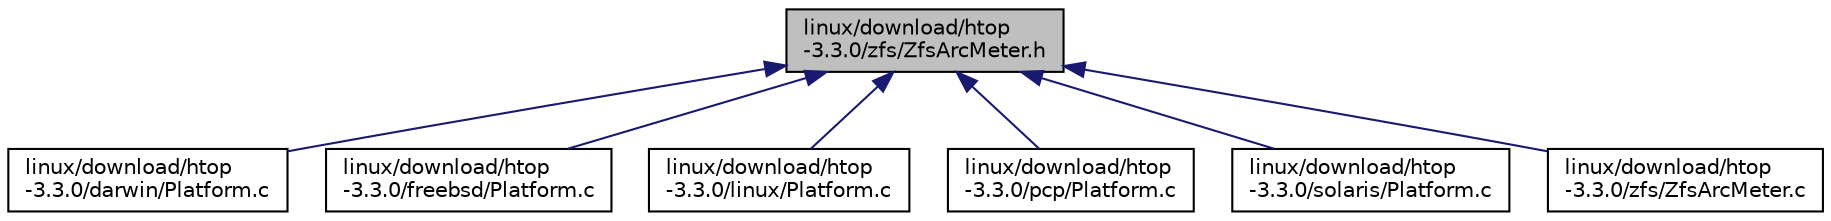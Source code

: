 digraph "linux/download/htop-3.3.0/zfs/ZfsArcMeter.h"
{
  edge [fontname="Helvetica",fontsize="10",labelfontname="Helvetica",labelfontsize="10"];
  node [fontname="Helvetica",fontsize="10",shape=record];
  Node38 [label="linux/download/htop\l-3.3.0/zfs/ZfsArcMeter.h",height=0.2,width=0.4,color="black", fillcolor="grey75", style="filled", fontcolor="black"];
  Node38 -> Node39 [dir="back",color="midnightblue",fontsize="10",style="solid",fontname="Helvetica"];
  Node39 [label="linux/download/htop\l-3.3.0/darwin/Platform.c",height=0.2,width=0.4,color="black", fillcolor="white", style="filled",URL="$darwin_2Platform_8c.html"];
  Node38 -> Node40 [dir="back",color="midnightblue",fontsize="10",style="solid",fontname="Helvetica"];
  Node40 [label="linux/download/htop\l-3.3.0/freebsd/Platform.c",height=0.2,width=0.4,color="black", fillcolor="white", style="filled",URL="$freebsd_2Platform_8c.html"];
  Node38 -> Node41 [dir="back",color="midnightblue",fontsize="10",style="solid",fontname="Helvetica"];
  Node41 [label="linux/download/htop\l-3.3.0/linux/Platform.c",height=0.2,width=0.4,color="black", fillcolor="white", style="filled",URL="$linux_2Platform_8c.html"];
  Node38 -> Node42 [dir="back",color="midnightblue",fontsize="10",style="solid",fontname="Helvetica"];
  Node42 [label="linux/download/htop\l-3.3.0/pcp/Platform.c",height=0.2,width=0.4,color="black", fillcolor="white", style="filled",URL="$pcp_2Platform_8c.html"];
  Node38 -> Node43 [dir="back",color="midnightblue",fontsize="10",style="solid",fontname="Helvetica"];
  Node43 [label="linux/download/htop\l-3.3.0/solaris/Platform.c",height=0.2,width=0.4,color="black", fillcolor="white", style="filled",URL="$solaris_2Platform_8c.html"];
  Node38 -> Node44 [dir="back",color="midnightblue",fontsize="10",style="solid",fontname="Helvetica"];
  Node44 [label="linux/download/htop\l-3.3.0/zfs/ZfsArcMeter.c",height=0.2,width=0.4,color="black", fillcolor="white", style="filled",URL="$ZfsArcMeter_8c.html"];
}
